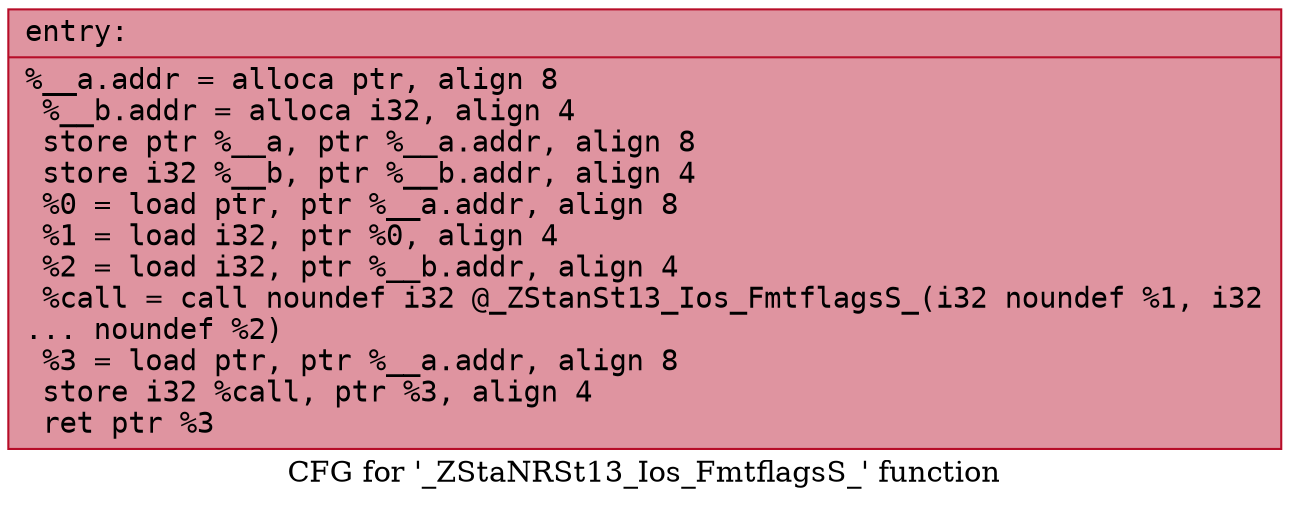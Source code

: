 digraph "CFG for '_ZStaNRSt13_Ios_FmtflagsS_' function" {
	label="CFG for '_ZStaNRSt13_Ios_FmtflagsS_' function";

	Node0x561f53d1c200 [shape=record,color="#b70d28ff", style=filled, fillcolor="#b70d2870" fontname="Courier",label="{entry:\l|  %__a.addr = alloca ptr, align 8\l  %__b.addr = alloca i32, align 4\l  store ptr %__a, ptr %__a.addr, align 8\l  store i32 %__b, ptr %__b.addr, align 4\l  %0 = load ptr, ptr %__a.addr, align 8\l  %1 = load i32, ptr %0, align 4\l  %2 = load i32, ptr %__b.addr, align 4\l  %call = call noundef i32 @_ZStanSt13_Ios_FmtflagsS_(i32 noundef %1, i32\l... noundef %2)\l  %3 = load ptr, ptr %__a.addr, align 8\l  store i32 %call, ptr %3, align 4\l  ret ptr %3\l}"];
}
